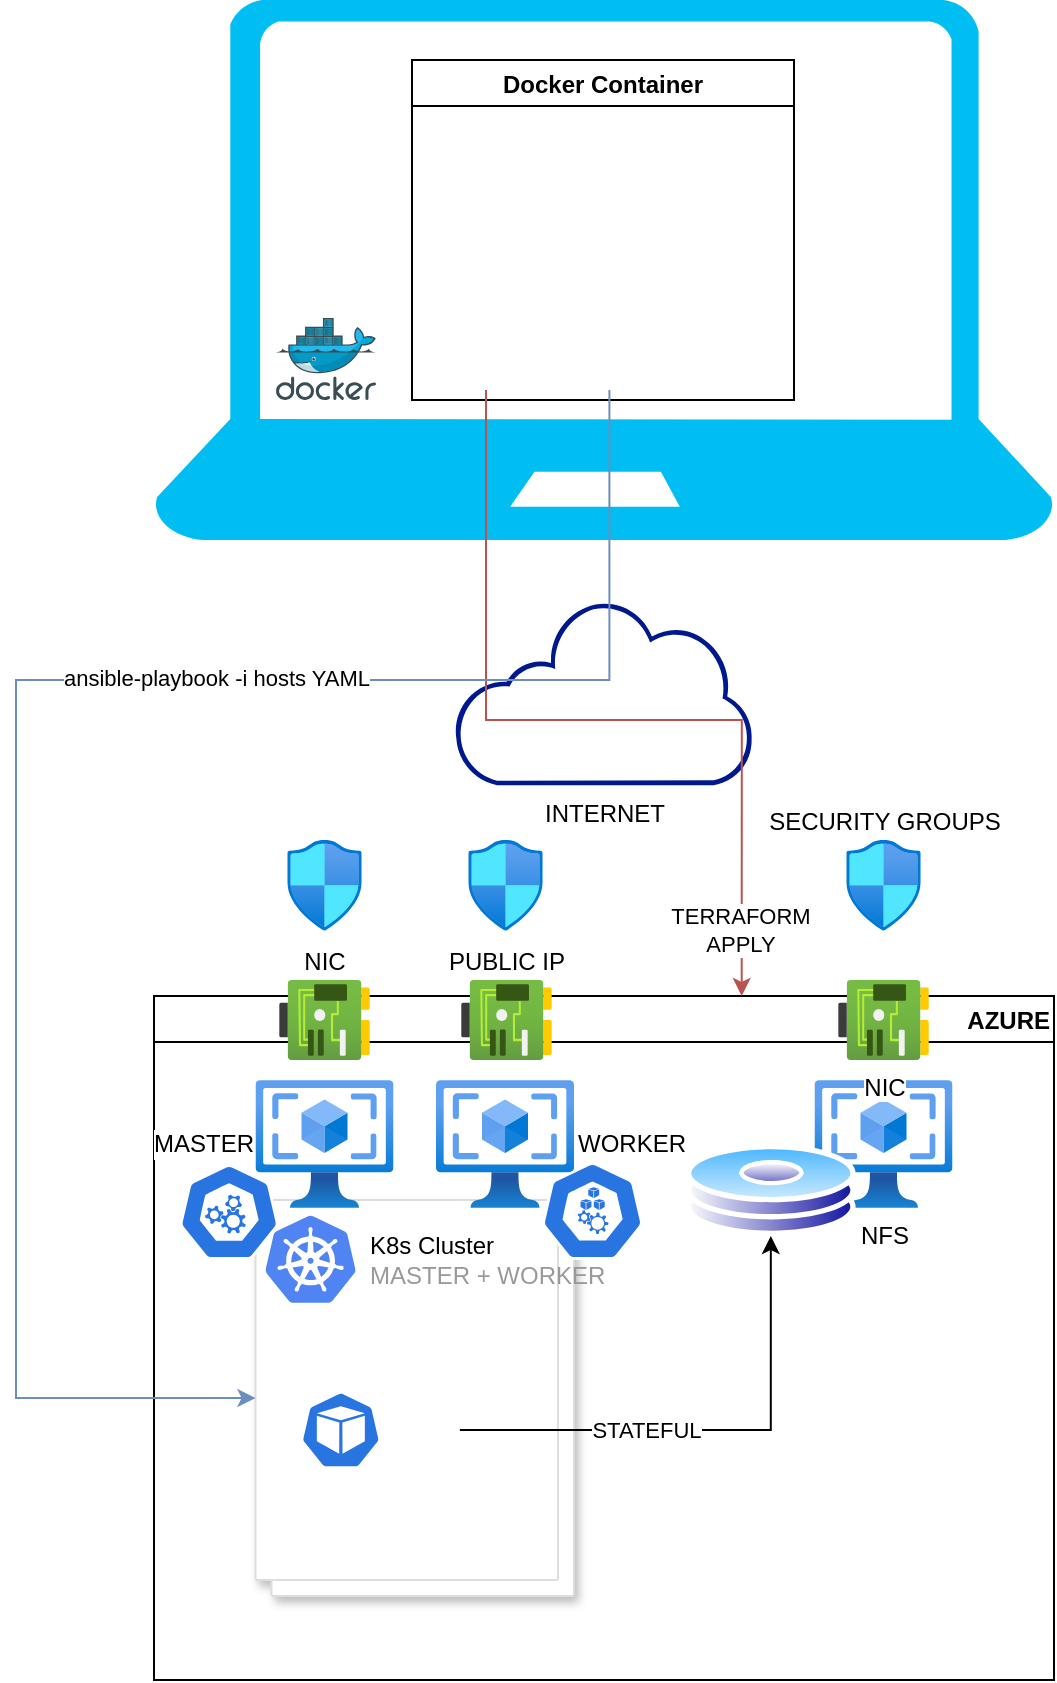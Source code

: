 <mxfile version="20.0.1" type="github">
  <diagram id="asCGs2yCpSEjG4qc5d7P" name="Page-1">
    <mxGraphModel dx="839" dy="463" grid="1" gridSize="10" guides="1" tooltips="1" connect="1" arrows="1" fold="1" page="1" pageScale="1" pageWidth="827" pageHeight="1169" background="#ffffff" math="0" shadow="0">
      <root>
        <mxCell id="0" />
        <mxCell id="1" parent="0" />
        <mxCell id="iyDVb25A1YljVRgsigqT-9" value="" style="verticalLabelPosition=bottom;html=1;verticalAlign=top;align=center;strokeColor=none;fillColor=#00BEF2;shape=mxgraph.azure.laptop;pointerEvents=1;" vertex="1" parent="1">
          <mxGeometry x="189" y="30" width="450" height="270" as="geometry" />
        </mxCell>
        <mxCell id="iyDVb25A1YljVRgsigqT-11" value="Docker Container" style="swimlane;" vertex="1" parent="1">
          <mxGeometry x="318" y="60" width="191" height="170" as="geometry" />
        </mxCell>
        <mxCell id="iyDVb25A1YljVRgsigqT-8" value="" style="shape=image;verticalLabelPosition=bottom;labelBackgroundColor=default;verticalAlign=top;aspect=fixed;imageAspect=0;image=https://upload.wikimedia.org/wikipedia/commons/thumb/2/24/Ansible_logo.svg/640px-Ansible_logo.svg.png;" vertex="1" parent="iyDVb25A1YljVRgsigqT-11">
          <mxGeometry x="78.42" y="115" width="40.58" height="50" as="geometry" />
        </mxCell>
        <mxCell id="iyDVb25A1YljVRgsigqT-14" value="" style="shape=image;verticalLabelPosition=bottom;labelBackgroundColor=default;verticalAlign=top;aspect=fixed;imageAspect=0;image=https://www.returngis.net/wp-content/uploads/2022/01/Azure-CLI.png;" vertex="1" parent="iyDVb25A1YljVRgsigqT-11">
          <mxGeometry x="17" y="65" width="40" height="40" as="geometry" />
        </mxCell>
        <mxCell id="iyDVb25A1YljVRgsigqT-16" value="" style="shape=image;html=1;verticalAlign=top;verticalLabelPosition=bottom;labelBackgroundColor=#ffffff;imageAspect=0;aspect=fixed;image=https://cdn1.iconfinder.com/data/icons/ionicons-fill-vol-2/512/logo-python-128.png" vertex="1" parent="iyDVb25A1YljVRgsigqT-11">
          <mxGeometry x="73.71" y="60" width="50" height="50" as="geometry" />
        </mxCell>
        <mxCell id="iyDVb25A1YljVRgsigqT-7" value="" style="shape=image;verticalLabelPosition=bottom;labelBackgroundColor=default;verticalAlign=top;aspect=fixed;imageAspect=0;image=https://user-images.githubusercontent.com/31406378/108641411-f9374f00-7496-11eb-82a7-0fa2a9cc5f93.png;" vertex="1" parent="iyDVb25A1YljVRgsigqT-11">
          <mxGeometry x="12" y="115" width="50" height="50" as="geometry" />
        </mxCell>
        <mxCell id="iyDVb25A1YljVRgsigqT-17" value="" style="shape=image;verticalLabelPosition=bottom;labelBackgroundColor=default;verticalAlign=top;aspect=fixed;imageAspect=0;image=https://cdn.iconscout.com/icon/free/png-256/vagrant-5-1174986.png;" vertex="1" parent="iyDVb25A1YljVRgsigqT-11">
          <mxGeometry x="144" y="65" width="40" height="40" as="geometry" />
        </mxCell>
        <mxCell id="iyDVb25A1YljVRgsigqT-12" value="" style="shape=image;verticalLabelPosition=bottom;labelBackgroundColor=default;verticalAlign=top;aspect=fixed;imageAspect=0;image=https://cdn-icons-png.flaticon.com/512/25/25231.png;" vertex="1" parent="iyDVb25A1YljVRgsigqT-11">
          <mxGeometry x="147" y="26" width="34" height="34" as="geometry" />
        </mxCell>
        <mxCell id="iyDVb25A1YljVRgsigqT-18" value="AZURE" style="swimlane;align=right;" vertex="1" parent="1">
          <mxGeometry x="189" y="528" width="450" height="342" as="geometry" />
        </mxCell>
        <mxCell id="iyDVb25A1YljVRgsigqT-26" value="NFS" style="aspect=fixed;html=1;points=[];align=center;image;fontSize=12;image=img/lib/azure2/compute/VM_Images_Classic.svg;" vertex="1" parent="iyDVb25A1YljVRgsigqT-18">
          <mxGeometry x="330.25" y="42" width="69" height="64" as="geometry" />
        </mxCell>
        <mxCell id="iyDVb25A1YljVRgsigqT-37" value="" style="shape=mxgraph.gcp2.doubleRect;strokeColor=#dddddd;shadow=1;strokeWidth=1;" vertex="1" parent="iyDVb25A1YljVRgsigqT-18">
          <mxGeometry x="50.75" y="102" width="159.25" height="198" as="geometry" />
        </mxCell>
        <mxCell id="iyDVb25A1YljVRgsigqT-38" value="&lt;font color=&quot;#000000&quot;&gt;K8s Cluster&lt;/font&gt;&lt;br&gt;MASTER + WORKER" style="sketch=0;dashed=0;connectable=0;html=1;fillColor=#5184F3;strokeColor=none;shape=mxgraph.gcp2.kubernetes_logo;part=1;labelPosition=right;verticalLabelPosition=middle;align=left;verticalAlign=middle;spacingLeft=5;fontColor=#999999;fontSize=12;" vertex="1" parent="iyDVb25A1YljVRgsigqT-37">
          <mxGeometry width="45" height="43.65" relative="1" as="geometry">
            <mxPoint x="5" y="7.675" as="offset" />
          </mxGeometry>
        </mxCell>
        <mxCell id="iyDVb25A1YljVRgsigqT-36" value="" style="shape=image;verticalLabelPosition=bottom;labelBackgroundColor=default;verticalAlign=top;aspect=fixed;imageAspect=0;image=https://cncf-branding.netlify.app/img/projects/crio/horizontal/color/crio-horizontal-color.png;" vertex="1" parent="iyDVb25A1YljVRgsigqT-37">
          <mxGeometry x="10.25" y="159.996" width="64.84" height="26.31" as="geometry" />
        </mxCell>
        <mxCell id="iyDVb25A1YljVRgsigqT-48" value="" style="sketch=0;html=1;dashed=0;whitespace=wrap;fillColor=#2875E2;strokeColor=#ffffff;points=[[0.005,0.63,0],[0.1,0.2,0],[0.9,0.2,0],[0.5,0,0],[0.995,0.63,0],[0.72,0.99,0],[0.5,1,0],[0.28,0.99,0]];shape=mxgraph.kubernetes.icon;prIcon=pod" vertex="1" parent="iyDVb25A1YljVRgsigqT-37">
          <mxGeometry x="22.67" y="90" width="40" height="50" as="geometry" />
        </mxCell>
        <mxCell id="iyDVb25A1YljVRgsigqT-47" value="" style="shape=image;verticalLabelPosition=bottom;labelBackgroundColor=default;verticalAlign=top;aspect=fixed;imageAspect=0;image=https://www.freelogovectors.net/svg02/grafana_logo.svg;" vertex="1" parent="iyDVb25A1YljVRgsigqT-37">
          <mxGeometry x="40.25" y="107.495" width="61.94" height="15.01" as="geometry" />
        </mxCell>
        <mxCell id="iyDVb25A1YljVRgsigqT-24" value="MASTER" style="aspect=fixed;html=1;points=[];align=right;image;fontSize=12;image=img/lib/azure2/compute/VM_Images_Classic.svg;labelBorderColor=none;verticalAlign=middle;labelPosition=left;verticalLabelPosition=middle;" vertex="1" parent="iyDVb25A1YljVRgsigqT-18">
          <mxGeometry x="50.75" y="42" width="69" height="64" as="geometry" />
        </mxCell>
        <mxCell id="iyDVb25A1YljVRgsigqT-25" value="WORKER" style="aspect=fixed;html=1;points=[];align=left;image;fontSize=12;image=img/lib/azure2/compute/VM_Images_Classic.svg;labelPosition=right;verticalLabelPosition=middle;verticalAlign=middle;" vertex="1" parent="iyDVb25A1YljVRgsigqT-18">
          <mxGeometry x="141" y="42" width="69" height="64" as="geometry" />
        </mxCell>
        <mxCell id="iyDVb25A1YljVRgsigqT-13" value="" style="shape=image;verticalLabelPosition=bottom;labelBackgroundColor=default;verticalAlign=top;aspect=fixed;imageAspect=0;image=https://www.svgrepo.com/show/353464/azure.svg;" vertex="1" parent="iyDVb25A1YljVRgsigqT-18">
          <mxGeometry x="351" y="258" width="72" height="72" as="geometry" />
        </mxCell>
        <mxCell id="iyDVb25A1YljVRgsigqT-1" value="NIC" style="aspect=fixed;html=1;points=[];align=center;image;fontSize=12;image=img/lib/azure2/networking/Network_Interfaces.svg;labelPosition=center;verticalLabelPosition=top;verticalAlign=bottom;" vertex="1" parent="iyDVb25A1YljVRgsigqT-18">
          <mxGeometry x="62.59" y="-8" width="45.33" height="40" as="geometry" />
        </mxCell>
        <mxCell id="iyDVb25A1YljVRgsigqT-27" value="PUBLIC IP" style="aspect=fixed;html=1;points=[];align=center;image;fontSize=12;image=img/lib/azure2/networking/Network_Interfaces.svg;verticalAlign=bottom;labelPosition=center;verticalLabelPosition=top;" vertex="1" parent="iyDVb25A1YljVRgsigqT-18">
          <mxGeometry x="153.58" y="-8" width="45.33" height="40" as="geometry" />
        </mxCell>
        <mxCell id="iyDVb25A1YljVRgsigqT-28" value="NIC" style="aspect=fixed;html=1;points=[];align=center;image;fontSize=12;image=img/lib/azure2/networking/Network_Interfaces.svg;" vertex="1" parent="iyDVb25A1YljVRgsigqT-18">
          <mxGeometry x="342.09" y="-8" width="45.33" height="40" as="geometry" />
        </mxCell>
        <mxCell id="iyDVb25A1YljVRgsigqT-34" value="" style="sketch=0;html=1;dashed=0;whitespace=wrap;fillColor=#2875E2;strokeColor=#ffffff;points=[[0.005,0.63,0],[0.1,0.2,0],[0.9,0.2,0],[0.5,0,0],[0.995,0.63,0],[0.72,0.99,0],[0.5,1,0],[0.28,0.99,0]];shape=mxgraph.kubernetes.icon;prIcon=node" vertex="1" parent="iyDVb25A1YljVRgsigqT-18">
          <mxGeometry x="191" y="83" width="56.54" height="49" as="geometry" />
        </mxCell>
        <mxCell id="iyDVb25A1YljVRgsigqT-39" value="" style="sketch=0;html=1;dashed=0;whitespace=wrap;fillColor=#2875E2;strokeColor=#ffffff;points=[[0.005,0.63,0],[0.1,0.2,0],[0.9,0.2,0],[0.5,0,0],[0.995,0.63,0],[0.72,0.99,0],[0.5,1,0],[0.28,0.99,0]];shape=mxgraph.kubernetes.icon;prIcon=master" vertex="1" parent="iyDVb25A1YljVRgsigqT-18">
          <mxGeometry x="12.59" y="84" width="50" height="48" as="geometry" />
        </mxCell>
        <mxCell id="iyDVb25A1YljVRgsigqT-49" value="" style="aspect=fixed;perimeter=ellipsePerimeter;html=1;align=center;shadow=0;dashed=0;spacingTop=3;image;image=img/lib/active_directory/hard_disk.svg;labelBorderColor=none;" vertex="1" parent="iyDVb25A1YljVRgsigqT-18">
          <mxGeometry x="265.81" y="74" width="85.19" height="46" as="geometry" />
        </mxCell>
        <mxCell id="iyDVb25A1YljVRgsigqT-53" value="" style="endArrow=classic;html=1;rounded=0;entryX=0.5;entryY=1;entryDx=0;entryDy=0;exitX=1;exitY=0.5;exitDx=0;exitDy=0;edgeStyle=orthogonalEdgeStyle;" edge="1" parent="iyDVb25A1YljVRgsigqT-18" source="iyDVb25A1YljVRgsigqT-47" target="iyDVb25A1YljVRgsigqT-49">
          <mxGeometry relative="1" as="geometry">
            <mxPoint x="251" y="172" as="sourcePoint" />
            <mxPoint x="351" y="172" as="targetPoint" />
          </mxGeometry>
        </mxCell>
        <mxCell id="iyDVb25A1YljVRgsigqT-54" value="STATEFUL" style="edgeLabel;resizable=0;html=1;align=center;verticalAlign=middle;labelBorderColor=none;" connectable="0" vertex="1" parent="iyDVb25A1YljVRgsigqT-53">
          <mxGeometry relative="1" as="geometry">
            <mxPoint x="-33" as="offset" />
          </mxGeometry>
        </mxCell>
        <mxCell id="iyDVb25A1YljVRgsigqT-15" value="" style="sketch=0;aspect=fixed;html=1;points=[];align=center;image;fontSize=12;image=img/lib/mscae/Docker.svg;" vertex="1" parent="1">
          <mxGeometry x="250" y="189" width="50" height="41" as="geometry" />
        </mxCell>
        <mxCell id="iyDVb25A1YljVRgsigqT-29" value="" style="aspect=fixed;html=1;points=[];align=center;image;fontSize=12;image=img/lib/azure2/networking/Network_Security_Groups.svg;" vertex="1" parent="1">
          <mxGeometry x="255.58" y="450" width="37.35" height="45.35" as="geometry" />
        </mxCell>
        <mxCell id="iyDVb25A1YljVRgsigqT-30" value="" style="aspect=fixed;html=1;points=[];align=center;image;fontSize=12;image=img/lib/azure2/networking/Network_Security_Groups.svg;" vertex="1" parent="1">
          <mxGeometry x="346.08" y="450" width="37.35" height="45.35" as="geometry" />
        </mxCell>
        <mxCell id="iyDVb25A1YljVRgsigqT-31" value="SECURITY GROUPS" style="aspect=fixed;html=1;points=[];align=center;image;fontSize=12;image=img/lib/azure2/networking/Network_Security_Groups.svg;labelPosition=center;verticalLabelPosition=top;verticalAlign=bottom;" vertex="1" parent="1">
          <mxGeometry x="535.08" y="450" width="37.35" height="45.35" as="geometry" />
        </mxCell>
        <mxCell id="iyDVb25A1YljVRgsigqT-40" value="INTERNET" style="sketch=0;aspect=fixed;pointerEvents=1;shadow=0;dashed=0;html=1;strokeColor=none;labelPosition=center;verticalLabelPosition=bottom;verticalAlign=top;align=center;fillColor=#00188D;shape=mxgraph.mscae.enterprise.internet_hollow" vertex="1" parent="1">
          <mxGeometry x="339" y="330" width="149.32" height="92.57" as="geometry" />
        </mxCell>
        <mxCell id="iyDVb25A1YljVRgsigqT-55" value="" style="endArrow=classic;html=1;rounded=0;exitX=0.5;exitY=1;exitDx=0;exitDy=0;entryX=0.653;entryY=0;entryDx=0;entryDy=0;entryPerimeter=0;edgeStyle=orthogonalEdgeStyle;fillColor=#f8cecc;strokeColor=#b85450;" edge="1" parent="1" source="iyDVb25A1YljVRgsigqT-7" target="iyDVb25A1YljVRgsigqT-18">
          <mxGeometry width="50" height="50" relative="1" as="geometry">
            <mxPoint x="470" y="430" as="sourcePoint" />
            <mxPoint x="520" y="380" as="targetPoint" />
            <Array as="points">
              <mxPoint x="355" y="390" />
              <mxPoint x="483" y="390" />
            </Array>
          </mxGeometry>
        </mxCell>
        <mxCell id="iyDVb25A1YljVRgsigqT-56" value="TERRAFORM&lt;br&gt;APPLY" style="edgeLabel;html=1;align=center;verticalAlign=middle;resizable=0;points=[];" vertex="1" connectable="0" parent="iyDVb25A1YljVRgsigqT-55">
          <mxGeometry x="0.773" y="-3" relative="1" as="geometry">
            <mxPoint x="2" y="16" as="offset" />
          </mxGeometry>
        </mxCell>
        <mxCell id="iyDVb25A1YljVRgsigqT-57" value="" style="endArrow=classic;html=1;rounded=0;entryX=0;entryY=0.5;entryDx=0;entryDy=0;exitX=0.5;exitY=1;exitDx=0;exitDy=0;edgeStyle=orthogonalEdgeStyle;fillColor=#dae8fc;strokeColor=#6c8ebf;" edge="1" parent="1" source="iyDVb25A1YljVRgsigqT-8" target="iyDVb25A1YljVRgsigqT-37">
          <mxGeometry width="50" height="50" relative="1" as="geometry">
            <mxPoint x="120" y="410" as="sourcePoint" />
            <mxPoint x="170" y="360" as="targetPoint" />
            <Array as="points">
              <mxPoint x="417" y="370" />
              <mxPoint x="120" y="370" />
              <mxPoint x="120" y="729" />
            </Array>
          </mxGeometry>
        </mxCell>
        <mxCell id="iyDVb25A1YljVRgsigqT-58" value="ansible-playbook -i hosts YAML" style="edgeLabel;html=1;align=center;verticalAlign=middle;resizable=0;points=[];" vertex="1" connectable="0" parent="iyDVb25A1YljVRgsigqT-57">
          <mxGeometry x="-0.212" y="-1" relative="1" as="geometry">
            <mxPoint x="21" as="offset" />
          </mxGeometry>
        </mxCell>
      </root>
    </mxGraphModel>
  </diagram>
</mxfile>
